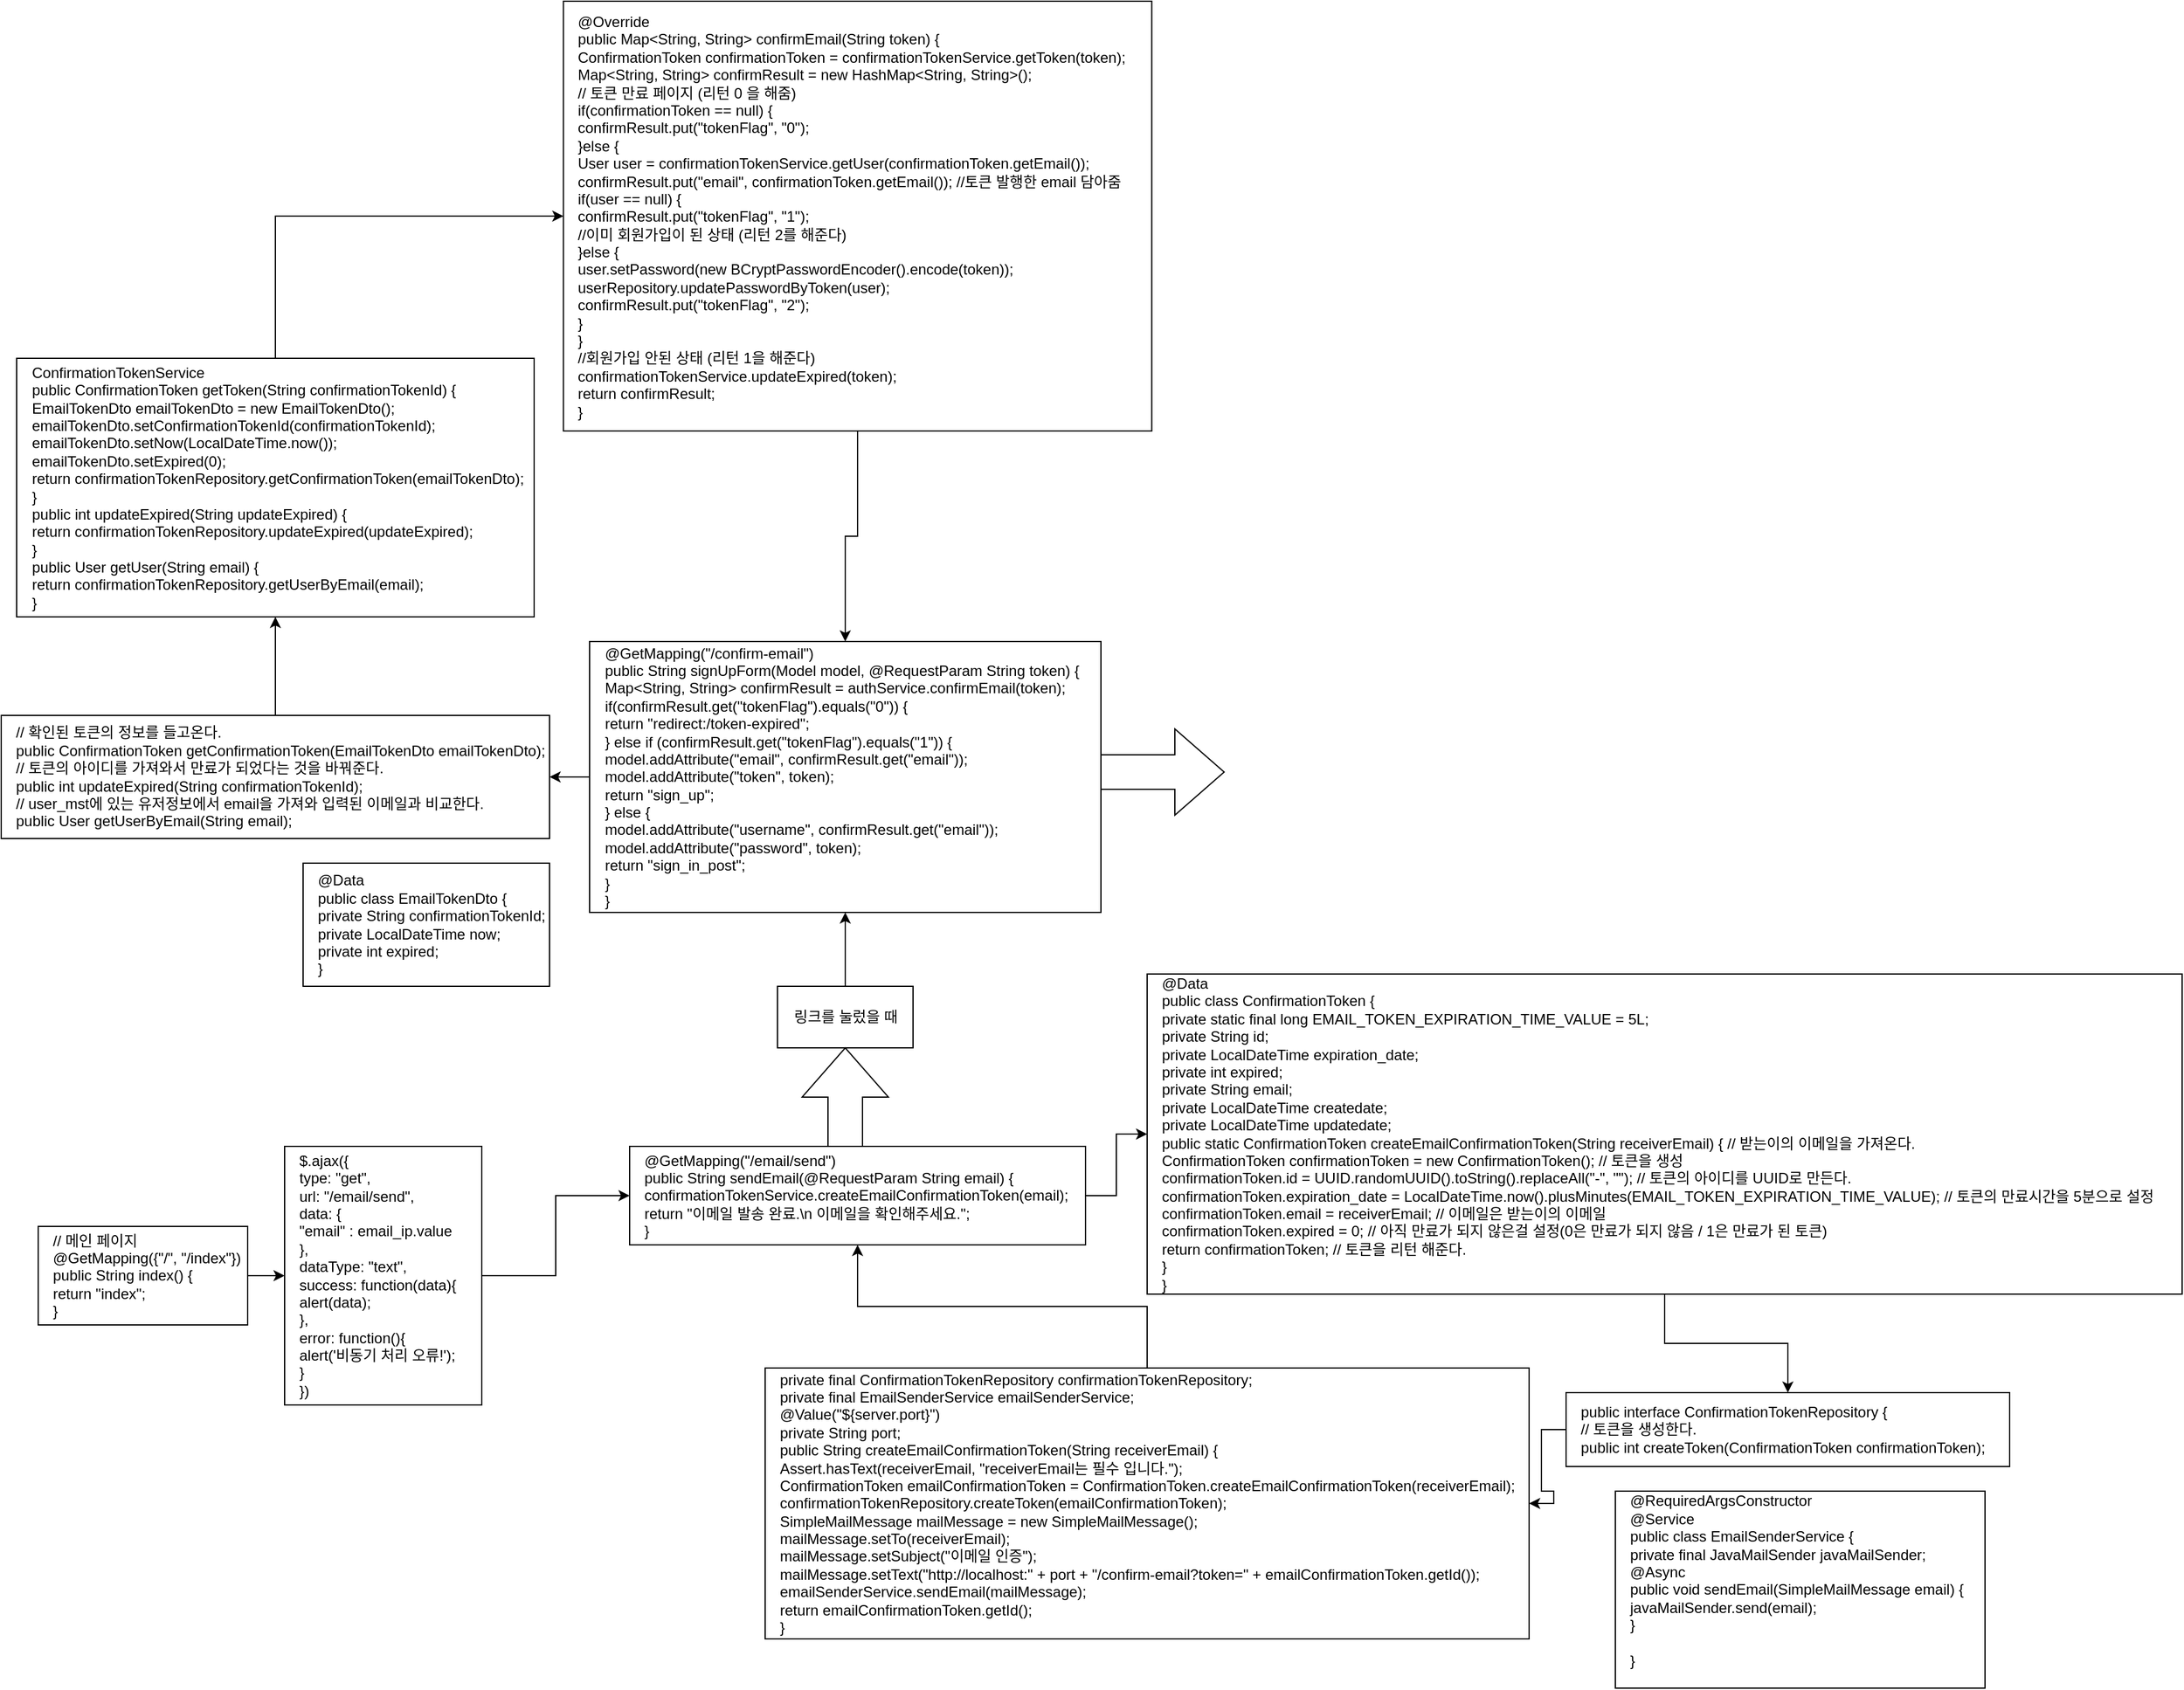<mxfile version="15.8.7" type="device"><diagram id="4j-fCR2Ln-vOghbjxLlN" name="페이지-1"><mxGraphModel dx="2500" dy="3356" grid="1" gridSize="10" guides="1" tooltips="1" connect="1" arrows="1" fold="1" page="1" pageScale="1" pageWidth="827" pageHeight="1169" math="0" shadow="0"><root><mxCell id="0"/><mxCell id="1" parent="0"/><mxCell id="OzTK1j8aUUqvjrTRspbo-34" style="edgeStyle=orthogonalEdgeStyle;rounded=0;orthogonalLoop=1;jettySize=auto;html=1;exitX=1;exitY=0.5;exitDx=0;exitDy=0;entryX=0;entryY=0.5;entryDx=0;entryDy=0;" edge="1" parent="1" source="OzTK1j8aUUqvjrTRspbo-27" target="OzTK1j8aUUqvjrTRspbo-29"><mxGeometry relative="1" as="geometry"/></mxCell><mxCell id="OzTK1j8aUUqvjrTRspbo-27" value="&lt;div&gt;&lt;span&gt;&#9;&lt;/span&gt;// 메인 페이지&lt;/div&gt;&lt;div&gt;&lt;span&gt;&#9;&lt;/span&gt;@GetMapping({&quot;/&quot;, &quot;/index&quot;})&lt;/div&gt;&lt;div&gt;&lt;span&gt;&#9;&lt;/span&gt;public String index() {&lt;/div&gt;&lt;div&gt;&lt;span&gt;&#9;&#9;&lt;/span&gt;return &quot;index&quot;;&lt;/div&gt;&lt;div style=&quot;&quot;&gt;&lt;span&gt;&#9;&lt;/span&gt;}&lt;/div&gt;" style="html=1;align=left;verticalAlign=middle;spacingLeft=10;" vertex="1" parent="1"><mxGeometry x="-120" y="-215" width="170" height="80" as="geometry"/></mxCell><mxCell id="OzTK1j8aUUqvjrTRspbo-28" value="&lt;div&gt;@RequiredArgsConstructor&lt;/div&gt;&lt;div&gt;@Service&lt;/div&gt;&lt;div&gt;public class EmailSenderService {&lt;/div&gt;&lt;div&gt;&lt;span&gt;&#9;&lt;/span&gt;&lt;/div&gt;&lt;div&gt;&lt;span&gt;&#9;&lt;/span&gt;private final JavaMailSender javaMailSender;&lt;/div&gt;&lt;div&gt;&lt;span&gt;&#9;&lt;/span&gt;&lt;/div&gt;&lt;div&gt;&lt;span&gt;&#9;&lt;/span&gt;@Async&lt;/div&gt;&lt;div&gt;&lt;span&gt;&#9;&lt;/span&gt;public void sendEmail(SimpleMailMessage email) {&lt;/div&gt;&lt;div&gt;&lt;span&gt;&#9;&#9;&lt;/span&gt;&lt;/div&gt;&lt;div&gt;&lt;span&gt;&#9;&#9;&lt;/span&gt;javaMailSender.send(email);&lt;/div&gt;&lt;div&gt;&lt;span&gt;&#9;&#9;&lt;/span&gt;&lt;/div&gt;&lt;div&gt;&lt;span&gt;&#9;&lt;/span&gt;}&lt;/div&gt;&lt;div&gt;&lt;br&gt;&lt;/div&gt;&lt;div&gt;}&lt;/div&gt;&lt;div&gt;&lt;br&gt;&lt;/div&gt;" style="html=1;align=left;verticalAlign=middle;spacingLeft=10;" vertex="1" parent="1"><mxGeometry x="1160" width="300" height="160" as="geometry"/></mxCell><mxCell id="OzTK1j8aUUqvjrTRspbo-35" style="edgeStyle=orthogonalEdgeStyle;rounded=0;orthogonalLoop=1;jettySize=auto;html=1;exitX=1;exitY=0.5;exitDx=0;exitDy=0;entryX=0;entryY=0.5;entryDx=0;entryDy=0;" edge="1" parent="1" source="OzTK1j8aUUqvjrTRspbo-29" target="OzTK1j8aUUqvjrTRspbo-33"><mxGeometry relative="1" as="geometry"/></mxCell><mxCell id="OzTK1j8aUUqvjrTRspbo-29" value="&lt;div&gt;$.ajax({&lt;/div&gt;&lt;div&gt;&lt;span&gt;&#9;&#9;&#9;&#9;&lt;/span&gt;type: &quot;get&quot;,&lt;/div&gt;&lt;div&gt;&lt;span&gt;&#9;&#9;&#9;&#9;&lt;/span&gt;url: &quot;/email/send&quot;,&lt;/div&gt;&lt;div&gt;&lt;span&gt;&#9;&#9;&#9;&#9;&lt;/span&gt;data: {&lt;/div&gt;&lt;div&gt;&lt;span&gt;&#9;&#9;&#9;&#9;&#9;&lt;/span&gt;&quot;email&quot; : email_ip.value&lt;/div&gt;&lt;div&gt;&lt;span&gt;&#9;&#9;&#9;&#9;&lt;/span&gt;},&lt;/div&gt;&lt;div&gt;&lt;span&gt;&#9;&#9;&#9;&#9;&lt;/span&gt;dataType: &quot;text&quot;,&lt;/div&gt;&lt;div&gt;&lt;span&gt;&#9;&#9;&#9;&#9;&lt;/span&gt;success: function(data){&lt;/div&gt;&lt;div&gt;&lt;span&gt;&#9;&#9;&#9;&#9;&#9;&lt;/span&gt;alert(data);&lt;/div&gt;&lt;div&gt;&lt;span&gt;&#9;&#9;&#9;&#9;&lt;/span&gt;},&lt;/div&gt;&lt;div&gt;&lt;span&gt;&#9;&#9;&#9;&#9;&lt;/span&gt;error: function(){&lt;/div&gt;&lt;div&gt;&lt;span&gt;&#9;&#9;&#9;&#9;&#9;&lt;/span&gt;alert('비동기 처리 오류!');&lt;/div&gt;&lt;div&gt;&lt;span&gt;&#9;&#9;&#9;&#9;&lt;/span&gt;}&lt;/div&gt;&lt;div&gt;&lt;span&gt;&#9;&#9;&#9;&lt;/span&gt;})&lt;/div&gt;" style="html=1;align=left;verticalAlign=middle;spacingLeft=10;" vertex="1" parent="1"><mxGeometry x="80" y="-280" width="160" height="210" as="geometry"/></mxCell><mxCell id="OzTK1j8aUUqvjrTRspbo-42" style="edgeStyle=orthogonalEdgeStyle;rounded=0;orthogonalLoop=1;jettySize=auto;html=1;entryX=0.5;entryY=1;entryDx=0;entryDy=0;" edge="1" parent="1" source="OzTK1j8aUUqvjrTRspbo-30" target="OzTK1j8aUUqvjrTRspbo-33"><mxGeometry relative="1" as="geometry"/></mxCell><mxCell id="OzTK1j8aUUqvjrTRspbo-30" value="&lt;div&gt;&lt;span&gt;&#9;&lt;/span&gt;private final ConfirmationTokenRepository confirmationTokenRepository;&lt;/div&gt;&lt;div&gt;&lt;span&gt;&#9;&lt;/span&gt;private final EmailSenderService emailSenderService;&lt;/div&gt;&lt;div&gt;&lt;span&gt;&#9;&lt;/span&gt;&lt;/div&gt;&lt;div&gt;&lt;span&gt;&#9;&lt;/span&gt;@Value(&quot;${server.port}&quot;)&lt;/div&gt;&lt;div&gt;&lt;span&gt;&#9;&lt;/span&gt;private String port;&lt;/div&gt;&lt;div&gt;&lt;span&gt;&#9;&lt;/span&gt;&lt;/div&gt;&lt;div&gt;&lt;span&gt;&#9;&lt;/span&gt;public String createEmailConfirmationToken(String receiverEmail) {&lt;/div&gt;&lt;div&gt;&lt;span&gt;&#9;&#9;&lt;/span&gt;Assert.hasText(receiverEmail, &quot;receiverEmail는 필수 입니다.&quot;);&lt;/div&gt;&lt;div&gt;&lt;span&gt;&#9;&#9;&lt;/span&gt;&lt;/div&gt;&lt;div&gt;&lt;span&gt;&#9;&#9;&lt;/span&gt;ConfirmationToken emailConfirmationToken = ConfirmationToken.createEmailConfirmationToken(receiverEmail);&lt;/div&gt;&lt;div&gt;&lt;span&gt;&#9;&#9;&lt;/span&gt;confirmationTokenRepository.createToken(emailConfirmationToken);&lt;/div&gt;&lt;div&gt;&lt;span&gt;&#9;&#9;&lt;/span&gt;&lt;/div&gt;&lt;div&gt;&lt;span&gt;&#9;&#9;&lt;/span&gt;SimpleMailMessage mailMessage = new SimpleMailMessage();&lt;/div&gt;&lt;div&gt;&lt;span&gt;&#9;&#9;&lt;/span&gt;mailMessage.setTo(receiverEmail);&lt;/div&gt;&lt;div&gt;&lt;span&gt;&#9;&#9;&lt;/span&gt;mailMessage.setSubject(&quot;이메일 인증&quot;);&lt;/div&gt;&lt;div&gt;&lt;span&gt;&#9;&#9;&lt;/span&gt;mailMessage.setText(&quot;http://localhost:&quot; + port + &quot;/confirm-email?token=&quot; + emailConfirmationToken.getId());&lt;/div&gt;&lt;div&gt;&lt;span&gt;&#9;&#9;&lt;/span&gt;emailSenderService.sendEmail(mailMessage);&lt;/div&gt;&lt;div&gt;&lt;span&gt;&#9;&#9;&lt;/span&gt;&lt;/div&gt;&lt;div&gt;&lt;span&gt;&#9;&#9;&lt;/span&gt;return emailConfirmationToken.getId();&lt;/div&gt;&lt;div&gt;&lt;span&gt;&#9;&lt;/span&gt;}&lt;/div&gt;" style="html=1;align=left;verticalAlign=middle;spacingLeft=10;" vertex="1" parent="1"><mxGeometry x="470" y="-100" width="620" height="220" as="geometry"/></mxCell><mxCell id="OzTK1j8aUUqvjrTRspbo-41" style="edgeStyle=orthogonalEdgeStyle;rounded=0;orthogonalLoop=1;jettySize=auto;html=1;exitX=0;exitY=0.5;exitDx=0;exitDy=0;entryX=1;entryY=0.5;entryDx=0;entryDy=0;" edge="1" parent="1" source="OzTK1j8aUUqvjrTRspbo-31" target="OzTK1j8aUUqvjrTRspbo-30"><mxGeometry relative="1" as="geometry"/></mxCell><mxCell id="OzTK1j8aUUqvjrTRspbo-31" value="&lt;div&gt;public interface ConfirmationTokenRepository {&lt;/div&gt;&lt;div&gt;&lt;span&gt;&#9;&lt;/span&gt;&lt;/div&gt;&lt;div&gt;&lt;span&gt;&#9;&lt;/span&gt;// 토큰을 생성한다.&lt;/div&gt;&lt;div&gt;&lt;span&gt;&#9;&lt;/span&gt;public int createToken(ConfirmationToken confirmationToken);&lt;/div&gt;" style="html=1;align=left;verticalAlign=middle;spacingLeft=10;" vertex="1" parent="1"><mxGeometry x="1120" y="-80" width="360" height="60" as="geometry"/></mxCell><mxCell id="OzTK1j8aUUqvjrTRspbo-37" style="edgeStyle=orthogonalEdgeStyle;rounded=0;orthogonalLoop=1;jettySize=auto;html=1;exitX=0.5;exitY=1;exitDx=0;exitDy=0;" edge="1" parent="1" source="OzTK1j8aUUqvjrTRspbo-32" target="OzTK1j8aUUqvjrTRspbo-31"><mxGeometry relative="1" as="geometry"/></mxCell><mxCell id="OzTK1j8aUUqvjrTRspbo-32" value="&lt;div&gt;@Data&lt;/div&gt;&lt;div&gt;public class ConfirmationToken {&lt;/div&gt;&lt;div&gt;&lt;span&gt;&#9;&lt;/span&gt;&lt;/div&gt;&lt;div&gt;&lt;span&gt;&#9;&lt;/span&gt;private static final long EMAIL_TOKEN_EXPIRATION_TIME_VALUE = 5L;&lt;/div&gt;&lt;div&gt;&lt;span&gt;&#9;&lt;/span&gt;&lt;/div&gt;&lt;div&gt;&lt;span&gt;&#9;&lt;/span&gt;private String id;&lt;/div&gt;&lt;div&gt;&lt;span&gt;&#9;&lt;/span&gt;private LocalDateTime expiration_date;&lt;/div&gt;&lt;div&gt;&lt;span&gt;&#9;&lt;/span&gt;private int expired;&lt;/div&gt;&lt;div&gt;&lt;span&gt;&#9;&lt;/span&gt;private String email;&lt;/div&gt;&lt;div&gt;&lt;span&gt;&#9;&lt;/span&gt;private LocalDateTime createdate;&lt;/div&gt;&lt;div&gt;&lt;span&gt;&#9;&lt;/span&gt;private LocalDateTime updatedate;&lt;/div&gt;&lt;div&gt;&lt;span&gt;&#9;&lt;/span&gt;&lt;/div&gt;&lt;div&gt;&lt;span&gt;&#9;&lt;/span&gt;public static ConfirmationToken createEmailConfirmationToken(String receiverEmail) { // 받는이의 이메일을 가져온다.&lt;/div&gt;&lt;div&gt;&lt;span&gt;&#9;&#9;&lt;/span&gt;ConfirmationToken confirmationToken = new ConfirmationToken(); // 토큰을 생성&lt;/div&gt;&lt;div&gt;&lt;span&gt;&#9;&#9;&lt;/span&gt;confirmationToken.id = UUID.randomUUID().toString().replaceAll(&quot;-&quot;, &quot;&quot;); // 토큰의 아이디를 UUID로 만든다.&lt;/div&gt;&lt;div&gt;&lt;span&gt;&#9;&#9;&lt;/span&gt;confirmationToken.expiration_date = LocalDateTime.now().plusMinutes(EMAIL_TOKEN_EXPIRATION_TIME_VALUE); // 토큰의 만료시간을 5분으로 설정&lt;/div&gt;&lt;div&gt;&lt;span&gt;&#9;&#9;&lt;/span&gt;confirmationToken.email = receiverEmail; // 이메일은 받는이의 이메일&lt;/div&gt;&lt;div&gt;&lt;span&gt;&#9;&#9;&lt;/span&gt;confirmationToken.expired = 0; // 아직 만료가 되지 않은걸 설정(0은 만료가 되지 않음 / 1은 만료가 된 토큰)&lt;/div&gt;&lt;div&gt;&lt;span&gt;&#9;&#9;&lt;/span&gt;return confirmationToken; // 토큰을 리턴 해준다.&lt;/div&gt;&lt;div&gt;&lt;span&gt;&#9;&lt;/span&gt;}&lt;/div&gt;&lt;div&gt;}&lt;/div&gt;" style="html=1;align=left;verticalAlign=middle;spacingLeft=10;" vertex="1" parent="1"><mxGeometry x="780" y="-420" width="840" height="260" as="geometry"/></mxCell><mxCell id="OzTK1j8aUUqvjrTRspbo-43" style="edgeStyle=orthogonalEdgeStyle;rounded=0;orthogonalLoop=1;jettySize=auto;html=1;exitX=1;exitY=0.5;exitDx=0;exitDy=0;entryX=0;entryY=0.5;entryDx=0;entryDy=0;" edge="1" parent="1" source="OzTK1j8aUUqvjrTRspbo-33" target="OzTK1j8aUUqvjrTRspbo-32"><mxGeometry relative="1" as="geometry"/></mxCell><mxCell id="OzTK1j8aUUqvjrTRspbo-33" value="&lt;div&gt;@GetMapping(&quot;/email/send&quot;)&lt;/div&gt;&lt;div&gt;&lt;span&gt;&#9;&lt;/span&gt;public String sendEmail(@RequestParam String email) {&lt;/div&gt;&lt;div&gt;&lt;span&gt;&#9;&#9;&lt;/span&gt;confirmationTokenService.createEmailConfirmationToken(email);&lt;/div&gt;&lt;div&gt;&lt;span&gt;&#9;&#9;&lt;/span&gt;return &quot;이메일 발송 완료.\n 이메일을 확인해주세요.&quot;;&lt;/div&gt;&lt;div&gt;&lt;span&gt;&#9;&lt;/span&gt;}&lt;/div&gt;" style="html=1;align=left;verticalAlign=middle;spacingLeft=10;" vertex="1" parent="1"><mxGeometry x="360" y="-280" width="370" height="80" as="geometry"/></mxCell><mxCell id="OzTK1j8aUUqvjrTRspbo-49" style="edgeStyle=orthogonalEdgeStyle;rounded=0;orthogonalLoop=1;jettySize=auto;html=1;exitX=0.5;exitY=0;exitDx=0;exitDy=0;entryX=0.5;entryY=1;entryDx=0;entryDy=0;" edge="1" parent="1" source="OzTK1j8aUUqvjrTRspbo-44" target="OzTK1j8aUUqvjrTRspbo-48"><mxGeometry relative="1" as="geometry"/></mxCell><mxCell id="OzTK1j8aUUqvjrTRspbo-44" value="링크를 눌렀을 때" style="html=1;" vertex="1" parent="1"><mxGeometry x="480" y="-410" width="110" height="50" as="geometry"/></mxCell><mxCell id="OzTK1j8aUUqvjrTRspbo-46" value="" style="html=1;shadow=0;dashed=0;align=center;verticalAlign=middle;shape=mxgraph.arrows2.arrow;dy=0.6;dx=40;direction=north;notch=0;" vertex="1" parent="1"><mxGeometry x="500" y="-360" width="70" height="80" as="geometry"/></mxCell><mxCell id="OzTK1j8aUUqvjrTRspbo-51" style="edgeStyle=orthogonalEdgeStyle;rounded=0;orthogonalLoop=1;jettySize=auto;html=1;entryX=1;entryY=0.5;entryDx=0;entryDy=0;" edge="1" parent="1" source="OzTK1j8aUUqvjrTRspbo-48" target="OzTK1j8aUUqvjrTRspbo-50"><mxGeometry relative="1" as="geometry"/></mxCell><mxCell id="OzTK1j8aUUqvjrTRspbo-48" value="&lt;div&gt;@GetMapping(&quot;/confirm-email&quot;)&lt;/div&gt;&lt;div&gt;&lt;span&gt;&#9;&lt;/span&gt;public String signUpForm(Model model, @RequestParam String token) {&lt;/div&gt;&lt;div&gt;&lt;span&gt;&#9;&#9;&lt;/span&gt;Map&amp;lt;String, String&amp;gt; confirmResult = authService.confirmEmail(token);&lt;/div&gt;&lt;div&gt;&lt;span&gt;&#9;&#9;&lt;/span&gt;&lt;/div&gt;&lt;div&gt;&lt;span&gt;&#9;&#9;&lt;/span&gt;if(confirmResult.get(&quot;tokenFlag&quot;).equals(&quot;0&quot;)) {&lt;/div&gt;&lt;div&gt;&lt;span&gt;&#9;&#9;&#9;&lt;/span&gt;return &quot;redirect:/token-expired&quot;;&lt;/div&gt;&lt;div&gt;&lt;span&gt;&#9;&#9;&lt;/span&gt;} else if (confirmResult.get(&quot;tokenFlag&quot;).equals(&quot;1&quot;)) {&lt;/div&gt;&lt;div&gt;&lt;span&gt;&#9;&#9;&#9;&lt;/span&gt;model.addAttribute(&quot;email&quot;, confirmResult.get(&quot;email&quot;));&lt;/div&gt;&lt;div&gt;&lt;span&gt;&#9;&#9;&#9;&lt;/span&gt;model.addAttribute(&quot;token&quot;, token);&lt;/div&gt;&lt;div&gt;&lt;span&gt;&#9;&#9;&#9;&lt;/span&gt;return &quot;sign_up&quot;;&lt;/div&gt;&lt;div&gt;&lt;span&gt;&#9;&#9;&lt;/span&gt;} else {&lt;/div&gt;&lt;div&gt;&lt;span&gt;&#9;&#9;&#9;&lt;/span&gt;model.addAttribute(&quot;username&quot;, confirmResult.get(&quot;email&quot;));&lt;/div&gt;&lt;div&gt;&lt;span&gt;&#9;&#9;&#9;&lt;/span&gt;model.addAttribute(&quot;password&quot;, token);&lt;/div&gt;&lt;div&gt;&lt;span&gt;&#9;&#9;&#9;&lt;/span&gt;return &quot;sign_in_post&quot;;&lt;/div&gt;&lt;div&gt;&lt;span&gt;&#9;&#9;&lt;/span&gt;}&lt;/div&gt;&lt;div&gt;&lt;span&gt;&#9;&lt;/span&gt;}&lt;/div&gt;" style="html=1;align=left;verticalAlign=middle;spacingLeft=10;" vertex="1" parent="1"><mxGeometry x="327.5" y="-690" width="415" height="220" as="geometry"/></mxCell><mxCell id="OzTK1j8aUUqvjrTRspbo-55" style="edgeStyle=orthogonalEdgeStyle;rounded=0;orthogonalLoop=1;jettySize=auto;html=1;exitX=0.5;exitY=0;exitDx=0;exitDy=0;" edge="1" parent="1" source="OzTK1j8aUUqvjrTRspbo-50" target="OzTK1j8aUUqvjrTRspbo-53"><mxGeometry relative="1" as="geometry"/></mxCell><mxCell id="OzTK1j8aUUqvjrTRspbo-50" value="&lt;div&gt;&lt;span&gt;&#9;&lt;/span&gt;// 확인된 토큰의 정보를 들고온다.&lt;/div&gt;&lt;div&gt;&lt;span&gt;&#9;&lt;/span&gt;public ConfirmationToken getConfirmationToken(EmailTokenDto emailTokenDto);&lt;/div&gt;&lt;div&gt;&lt;span&gt;&#9;&lt;/span&gt;&lt;/div&gt;&lt;div&gt;&lt;span&gt;&#9;&lt;/span&gt;// 토큰의 아이디를 가져와서 만료가 되었다는 것을 바꿔준다.&lt;/div&gt;&lt;div&gt;&lt;span&gt;&#9;&lt;/span&gt;public int updateExpired(String confirmationTokenId);&lt;/div&gt;&lt;div&gt;&lt;span&gt;&#9;&lt;/span&gt;&lt;/div&gt;&lt;div&gt;&lt;span&gt;&#9;&lt;/span&gt;// user_mst에 있는 유저정보에서 email을 가져와 입력된 이메일과 비교한다.&lt;/div&gt;&lt;div&gt;&lt;span&gt;&#9;&lt;/span&gt;public User getUserByEmail(String email);&lt;/div&gt;" style="html=1;align=left;verticalAlign=middle;spacingLeft=10;" vertex="1" parent="1"><mxGeometry x="-150" y="-630" width="445" height="100" as="geometry"/></mxCell><mxCell id="OzTK1j8aUUqvjrTRspbo-60" style="edgeStyle=orthogonalEdgeStyle;rounded=0;orthogonalLoop=1;jettySize=auto;html=1;exitX=0.5;exitY=0;exitDx=0;exitDy=0;entryX=0;entryY=0.5;entryDx=0;entryDy=0;" edge="1" parent="1" source="OzTK1j8aUUqvjrTRspbo-53" target="OzTK1j8aUUqvjrTRspbo-57"><mxGeometry relative="1" as="geometry"/></mxCell><mxCell id="OzTK1j8aUUqvjrTRspbo-53" value="&lt;div&gt;ConfirmationTokenService&lt;/div&gt;&lt;div&gt;public ConfirmationToken getToken(String confirmationTokenId) {&lt;/div&gt;&lt;div&gt;&lt;span&gt;&#9;&#9;&lt;/span&gt;EmailTokenDto emailTokenDto = new EmailTokenDto();&lt;/div&gt;&lt;div&gt;&lt;span&gt;&#9;&#9;&lt;/span&gt;&lt;/div&gt;&lt;div&gt;&lt;span&gt;&#9;&#9;&lt;/span&gt;emailTokenDto.setConfirmationTokenId(confirmationTokenId);&lt;/div&gt;&lt;div&gt;&lt;span&gt;&#9;&#9;&lt;/span&gt;emailTokenDto.setNow(LocalDateTime.now());&lt;/div&gt;&lt;div&gt;&lt;span&gt;&#9;&#9;&lt;/span&gt;emailTokenDto.setExpired(0);&lt;/div&gt;&lt;div&gt;&lt;span&gt;&#9;&#9;&lt;/span&gt;&lt;/div&gt;&lt;div&gt;&lt;span&gt;&#9;&#9;&lt;/span&gt;return confirmationTokenRepository.getConfirmationToken(emailTokenDto);&lt;/div&gt;&lt;div&gt;&lt;span&gt;&#9;&lt;/span&gt;}&lt;/div&gt;&lt;div&gt;&lt;span&gt;&#9;&lt;/span&gt;&lt;/div&gt;&lt;div&gt;&lt;span&gt;&#9;&lt;/span&gt;public int updateExpired(String updateExpired) {&lt;/div&gt;&lt;div&gt;&lt;span&gt;&#9;&#9;&lt;/span&gt;return confirmationTokenRepository.updateExpired(updateExpired);&lt;/div&gt;&lt;div&gt;&lt;span&gt;&#9;&lt;/span&gt;}&lt;/div&gt;&lt;div&gt;&lt;span&gt;&#9;&lt;/span&gt;&lt;/div&gt;&lt;div&gt;&lt;span&gt;&#9;&lt;/span&gt;public User getUser(String email) {&lt;/div&gt;&lt;div&gt;&lt;span&gt;&#9;&#9;&lt;/span&gt;return confirmationTokenRepository.getUserByEmail(email);&lt;/div&gt;&lt;div&gt;&lt;span&gt;&#9;&lt;/span&gt;}&lt;/div&gt;" style="html=1;align=left;verticalAlign=middle;spacingLeft=10;" vertex="1" parent="1"><mxGeometry x="-137.5" y="-920" width="420" height="210" as="geometry"/></mxCell><mxCell id="OzTK1j8aUUqvjrTRspbo-56" value="&lt;div&gt;@Data&lt;/div&gt;&lt;div&gt;public class EmailTokenDto {&lt;/div&gt;&lt;div&gt;&lt;span&gt;&#9;&lt;/span&gt;&lt;/div&gt;&lt;div&gt;&lt;span&gt;&#9;&lt;/span&gt;private String confirmationTokenId;&lt;/div&gt;&lt;div&gt;&lt;span&gt;&#9;&lt;/span&gt;&lt;/div&gt;&lt;div&gt;&lt;span&gt;&#9;&lt;/span&gt;private LocalDateTime now;&lt;/div&gt;&lt;div&gt;&lt;span&gt;&#9;&lt;/span&gt;&lt;/div&gt;&lt;div&gt;&lt;span&gt;&#9;&lt;/span&gt;private int expired;&lt;/div&gt;&lt;div&gt;}&lt;/div&gt;" style="html=1;align=left;verticalAlign=middle;spacingLeft=10;" vertex="1" parent="1"><mxGeometry x="95" y="-510" width="200" height="100" as="geometry"/></mxCell><mxCell id="OzTK1j8aUUqvjrTRspbo-61" style="edgeStyle=orthogonalEdgeStyle;rounded=0;orthogonalLoop=1;jettySize=auto;html=1;exitX=0.5;exitY=1;exitDx=0;exitDy=0;" edge="1" parent="1" source="OzTK1j8aUUqvjrTRspbo-57" target="OzTK1j8aUUqvjrTRspbo-48"><mxGeometry relative="1" as="geometry"/></mxCell><mxCell id="OzTK1j8aUUqvjrTRspbo-57" value="&lt;div&gt;@Override&lt;/div&gt;&lt;div&gt;&lt;span&gt;&#9;&lt;/span&gt;public Map&amp;lt;String, String&amp;gt; confirmEmail(String token) {&lt;/div&gt;&lt;div&gt;&lt;span&gt;&#9;&#9;&lt;/span&gt;ConfirmationToken confirmationToken = confirmationTokenService.getToken(token);&lt;/div&gt;&lt;div&gt;&lt;span&gt;&#9;&#9;&lt;/span&gt;&lt;/div&gt;&lt;div&gt;&lt;span&gt;&#9;&#9;&lt;/span&gt;Map&amp;lt;String, String&amp;gt; confirmResult = new HashMap&amp;lt;String, String&amp;gt;();&lt;/div&gt;&lt;div&gt;&lt;span&gt;&#9;&#9;&lt;/span&gt;&lt;/div&gt;&lt;div&gt;&lt;span&gt;&#9;&#9;&lt;/span&gt;// 토큰 만료 페이지 (리턴 0 을 해줌)&lt;/div&gt;&lt;div&gt;&lt;span&gt;&#9;&#9;&lt;/span&gt;if(confirmationToken == null) {&lt;/div&gt;&lt;div&gt;&lt;span&gt;&#9;&#9;&#9;&lt;/span&gt;confirmResult.put(&quot;tokenFlag&quot;, &quot;0&quot;);&lt;/div&gt;&lt;div&gt;&lt;span&gt;&#9;&#9;&#9;&lt;/span&gt;&lt;/div&gt;&lt;div&gt;&lt;span&gt;&#9;&#9;&lt;/span&gt;}else {&lt;/div&gt;&lt;div&gt;&lt;span&gt;&#9;&#9;&#9;&lt;/span&gt;User user = confirmationTokenService.getUser(confirmationToken.getEmail());&lt;/div&gt;&lt;div&gt;&lt;span&gt;&#9;&#9;&#9;&lt;/span&gt;confirmResult.put(&quot;email&quot;, confirmationToken.getEmail()); //토큰 발행한 email 담아줌&lt;/div&gt;&lt;div&gt;&lt;span&gt;&#9;&#9;&#9;&lt;/span&gt;&lt;/div&gt;&lt;div&gt;&lt;span&gt;&#9;&#9;&#9;&lt;/span&gt;if(user == null) {&lt;/div&gt;&lt;div&gt;&lt;span&gt;&#9;&#9;&#9;&#9;&lt;/span&gt;confirmResult.put(&quot;tokenFlag&quot;, &quot;1&quot;);&lt;/div&gt;&lt;div&gt;&lt;span&gt;&#9;&#9;&#9;&#9;&lt;/span&gt;//이미 회원가입이 된 상태 (리턴 2를 해준다)&lt;/div&gt;&lt;div&gt;&lt;span&gt;&#9;&#9;&#9;&#9;&lt;/span&gt;&lt;/div&gt;&lt;div&gt;&lt;span&gt;&#9;&#9;&#9;&lt;/span&gt;}else {&lt;/div&gt;&lt;div&gt;&lt;span&gt;&#9;&#9;&#9;&#9;&lt;/span&gt;user.setPassword(new BCryptPasswordEncoder().encode(token));&lt;/div&gt;&lt;div&gt;&lt;span&gt;&#9;&#9;&#9;&#9;&lt;/span&gt;userRepository.updatePasswordByToken(user);&lt;/div&gt;&lt;div&gt;&lt;span&gt;&#9;&#9;&#9;&#9;&lt;/span&gt;confirmResult.put(&quot;tokenFlag&quot;, &quot;2&quot;);&lt;/div&gt;&lt;div&gt;&lt;span&gt;&#9;&#9;&#9;&lt;/span&gt;}&lt;/div&gt;&lt;div&gt;&lt;span&gt;&#9;&#9;&lt;/span&gt;}&lt;/div&gt;&lt;div&gt;&lt;span&gt;&#9;&#9;&lt;/span&gt;//회원가입 안된 상태 (리턴 1을 해준다)&lt;/div&gt;&lt;div&gt;&lt;span&gt;&#9;&#9;&lt;/span&gt;confirmationTokenService.updateExpired(token);&lt;/div&gt;&lt;div&gt;&lt;span&gt;&#9;&#9;&lt;/span&gt;&lt;/div&gt;&lt;div&gt;&lt;span&gt;&#9;&#9;&lt;/span&gt;return confirmResult;&lt;/div&gt;&lt;div&gt;&lt;span&gt;&#9;&lt;/span&gt;}&lt;/div&gt;" style="html=1;align=left;verticalAlign=middle;spacingLeft=10;" vertex="1" parent="1"><mxGeometry x="306.25" y="-1210" width="477.5" height="349" as="geometry"/></mxCell><mxCell id="OzTK1j8aUUqvjrTRspbo-62" value="" style="html=1;shadow=0;dashed=0;align=center;verticalAlign=middle;shape=mxgraph.arrows2.arrow;dy=0.6;dx=40;notch=0;" vertex="1" parent="1"><mxGeometry x="742.5" y="-619" width="100" height="70" as="geometry"/></mxCell></root></mxGraphModel></diagram></mxfile>